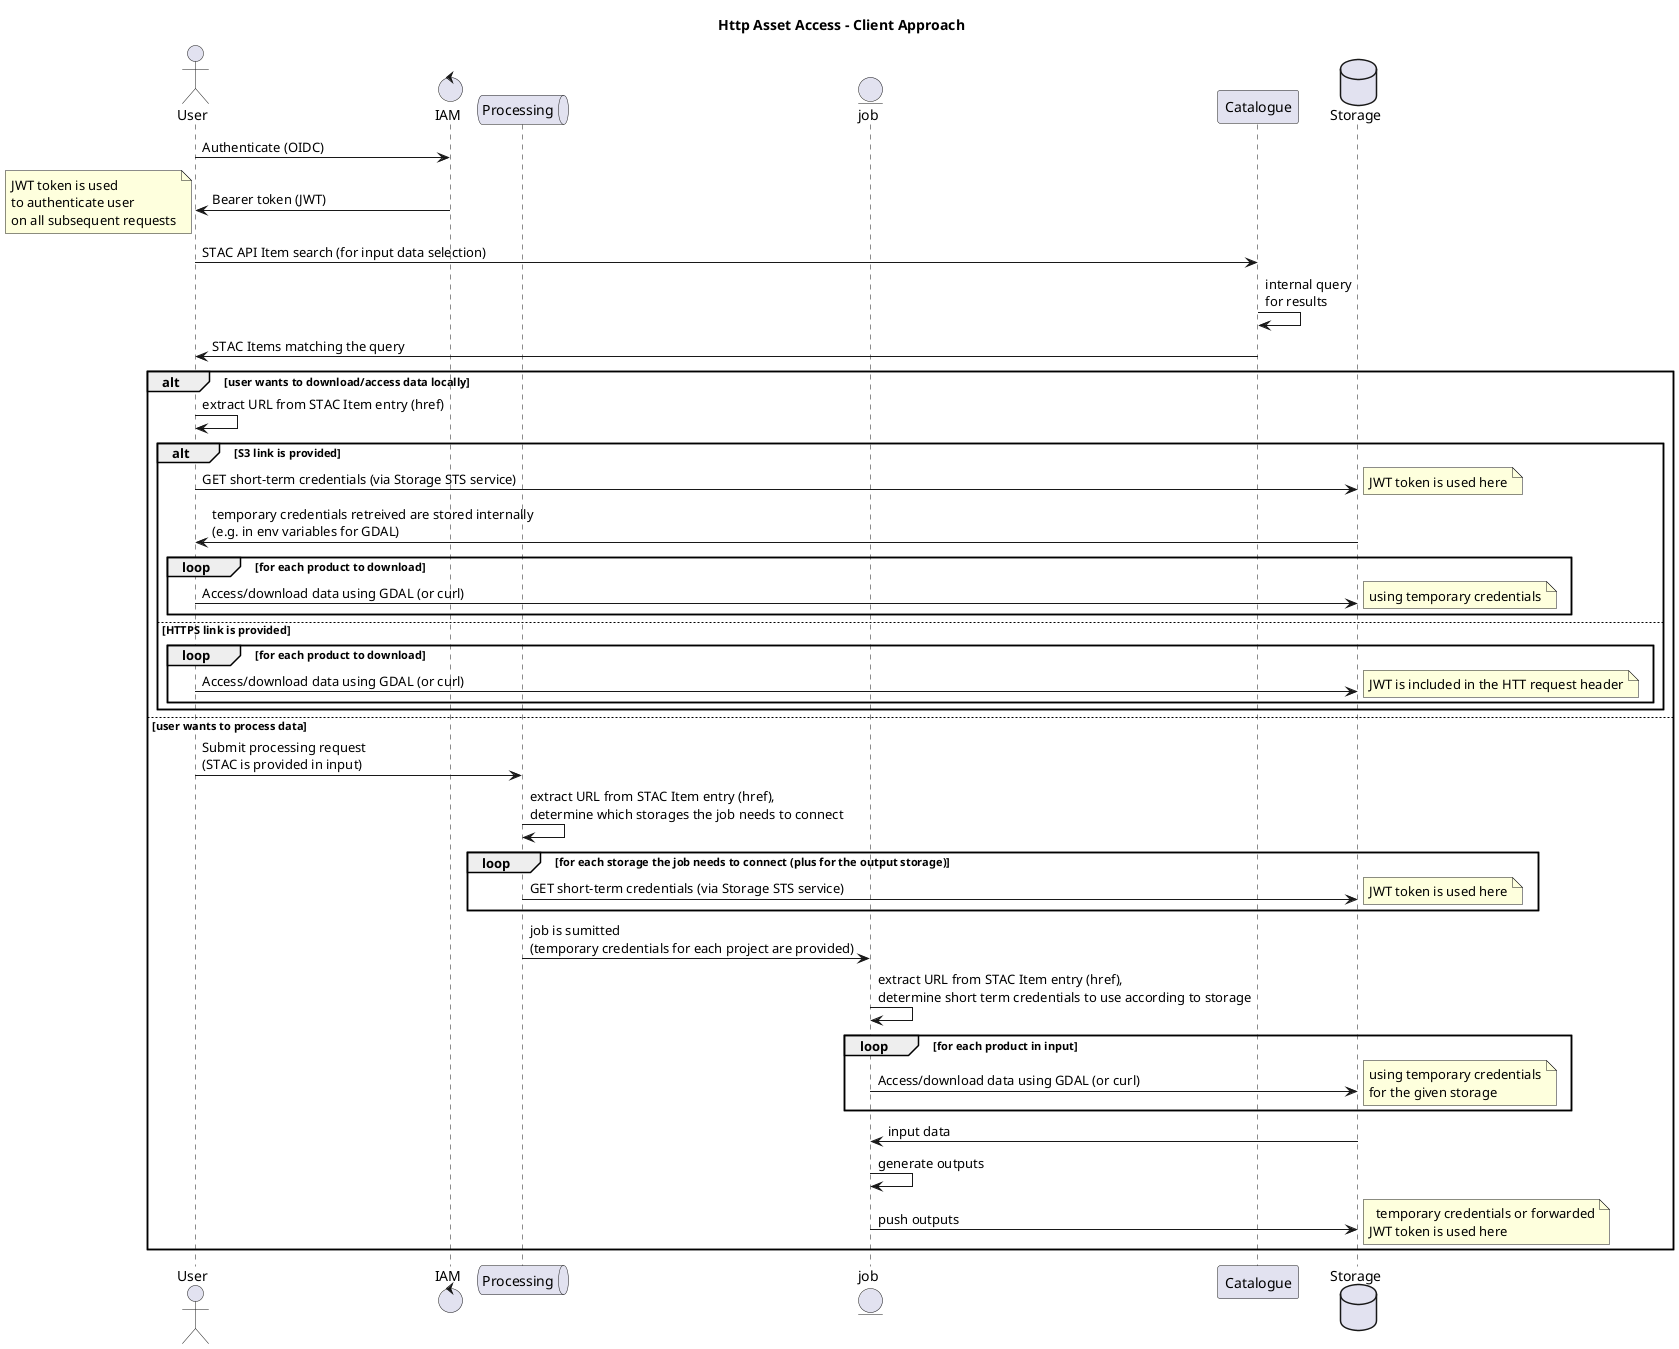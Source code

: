 @startuml Http Asset Access - Client Approach

title Http Asset Access - Client Approach

actor User as user
control IAM as IAM
queue "Processing" as ADES
entity job as job
participant Catalogue as cat
database Storage as storage

user -> IAM : Authenticate (OIDC)
IAM -> user: Bearer token (JWT)
note left
JWT token is used
to authenticate user
on all subsequent requests
end note

user -> cat: STAC API Item search (for input data selection)
cat -> cat: internal query\nfor results
cat -> user: STAC Items matching the query
	
alt user wants to download/access data locally
	user -> user: extract URL from STAC Item entry (href)
	alt S3 link is provided
	  user -> storage: GET short-term credentials (via Storage STS service)
		note right
			JWT token is used here
		end note
		storage -> user: temporary credentials retreived are stored internally\n(e.g. in env variables for GDAL)
		loop for each product to download
			user -> storage: Access/download data using GDAL (or curl)
			note right
				using temporary credentials
		  end note
		end loop
	else HTTPS link is provided
	  loop for each product to download
			user -> storage: Access/download data using GDAL (or curl)
			note right
				JWT is included in the HTT request header
		  end note
	  end loop
	end alt

else user wants to process data
  user -> ADES: Submit processing request\n(STAC is provided in input)
  ADES -> ADES: extract URL from STAC Item entry (href),\ndetermine which storages the job needs to connect
	loop for each storage the job needs to connect (plus for the output storage)
	  ADES -> storage: GET short-term credentials (via Storage STS service)
		note right
			JWT token is used here
		end note
	end loop
	ADES -> job: job is sumitted\n(temporary credentials for each project are provided)
	job -> job: extract URL from STAC Item entry (href),\ndetermine short term credentials to use according to storage
	loop for each product in input
		job -> storage: Access/download data using GDAL (or curl)
		note right
			using temporary credentials
			for the given storage
		end note
	end loop
	storage -> job: input data
	job -> job: generate outputs
	job -> storage: push outputs
		note right
	    temporary credentials or forwarded
			JWT token is used here
	  end note	
end

@enduml
